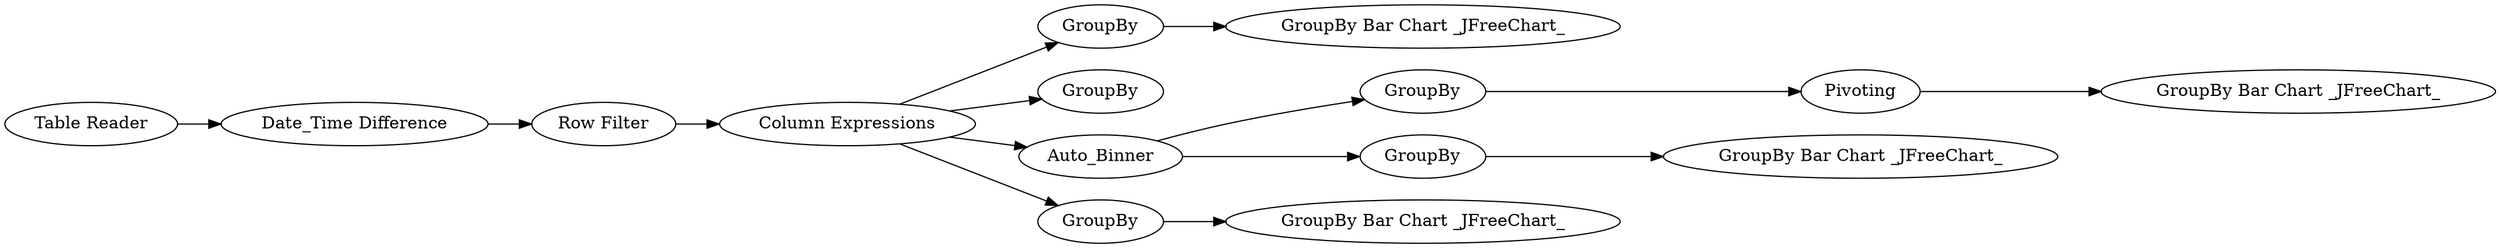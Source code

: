 digraph {
	114 -> 116
	101 -> 114
	101 -> 117
	100 -> 102
	105 -> 107
	101 -> 105
	101 -> 111
	107 -> 108
	102 -> 101
	110 -> 109
	111 -> 113
	105 -> 110
	98 -> 100
	108 -> 106
	114 [label=GroupBy]
	107 [label=GroupBy]
	111 [label=GroupBy]
	110 [label=GroupBy]
	113 [label="GroupBy Bar Chart _JFreeChart_"]
	102 [label="Row Filter"]
	98 [label="Table Reader"]
	101 [label="Column Expressions"]
	116 [label="GroupBy Bar Chart _JFreeChart_"]
	108 [label=Pivoting]
	100 [label="Date_Time Difference"]
	109 [label="GroupBy Bar Chart _JFreeChart_"]
	105 [label=Auto_Binner]
	117 [label=GroupBy]
	106 [label="GroupBy Bar Chart _JFreeChart_"]
	rankdir=LR
}
